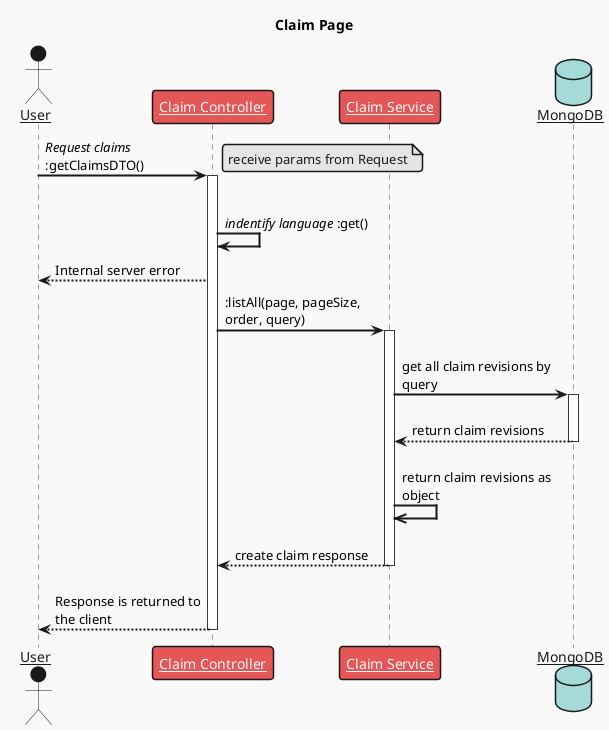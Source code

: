 @startuml listAllClaims
skinparam sequenceArrowThickness 2
skinparam roundcorner 20
skinparam maxmessagesize 150
skinparam sequenceParticipant underline

!theme mars
title Claim Page

actor User
participant "Claim Controller" as A
participant "Claim Service" as B
database "MongoDB" as C

User -> A ++: //Request claims// :getClaimsDTO()

note right
  receive params from Request
end note

alt
  A -> A: //indentify language// :get()
else
  A --> User: Internal server error

A -> B ++: :listAll(page, pageSize, order, query)
||15||
B -> C ++: get all claim revisions by query
||15||
C --> B --: return claim revisions
||15||
B ->> B: return claim revisions as object
||15||
B --> A --: create claim response
||15||
A --> User --: Response is returned to the client
@enduml
